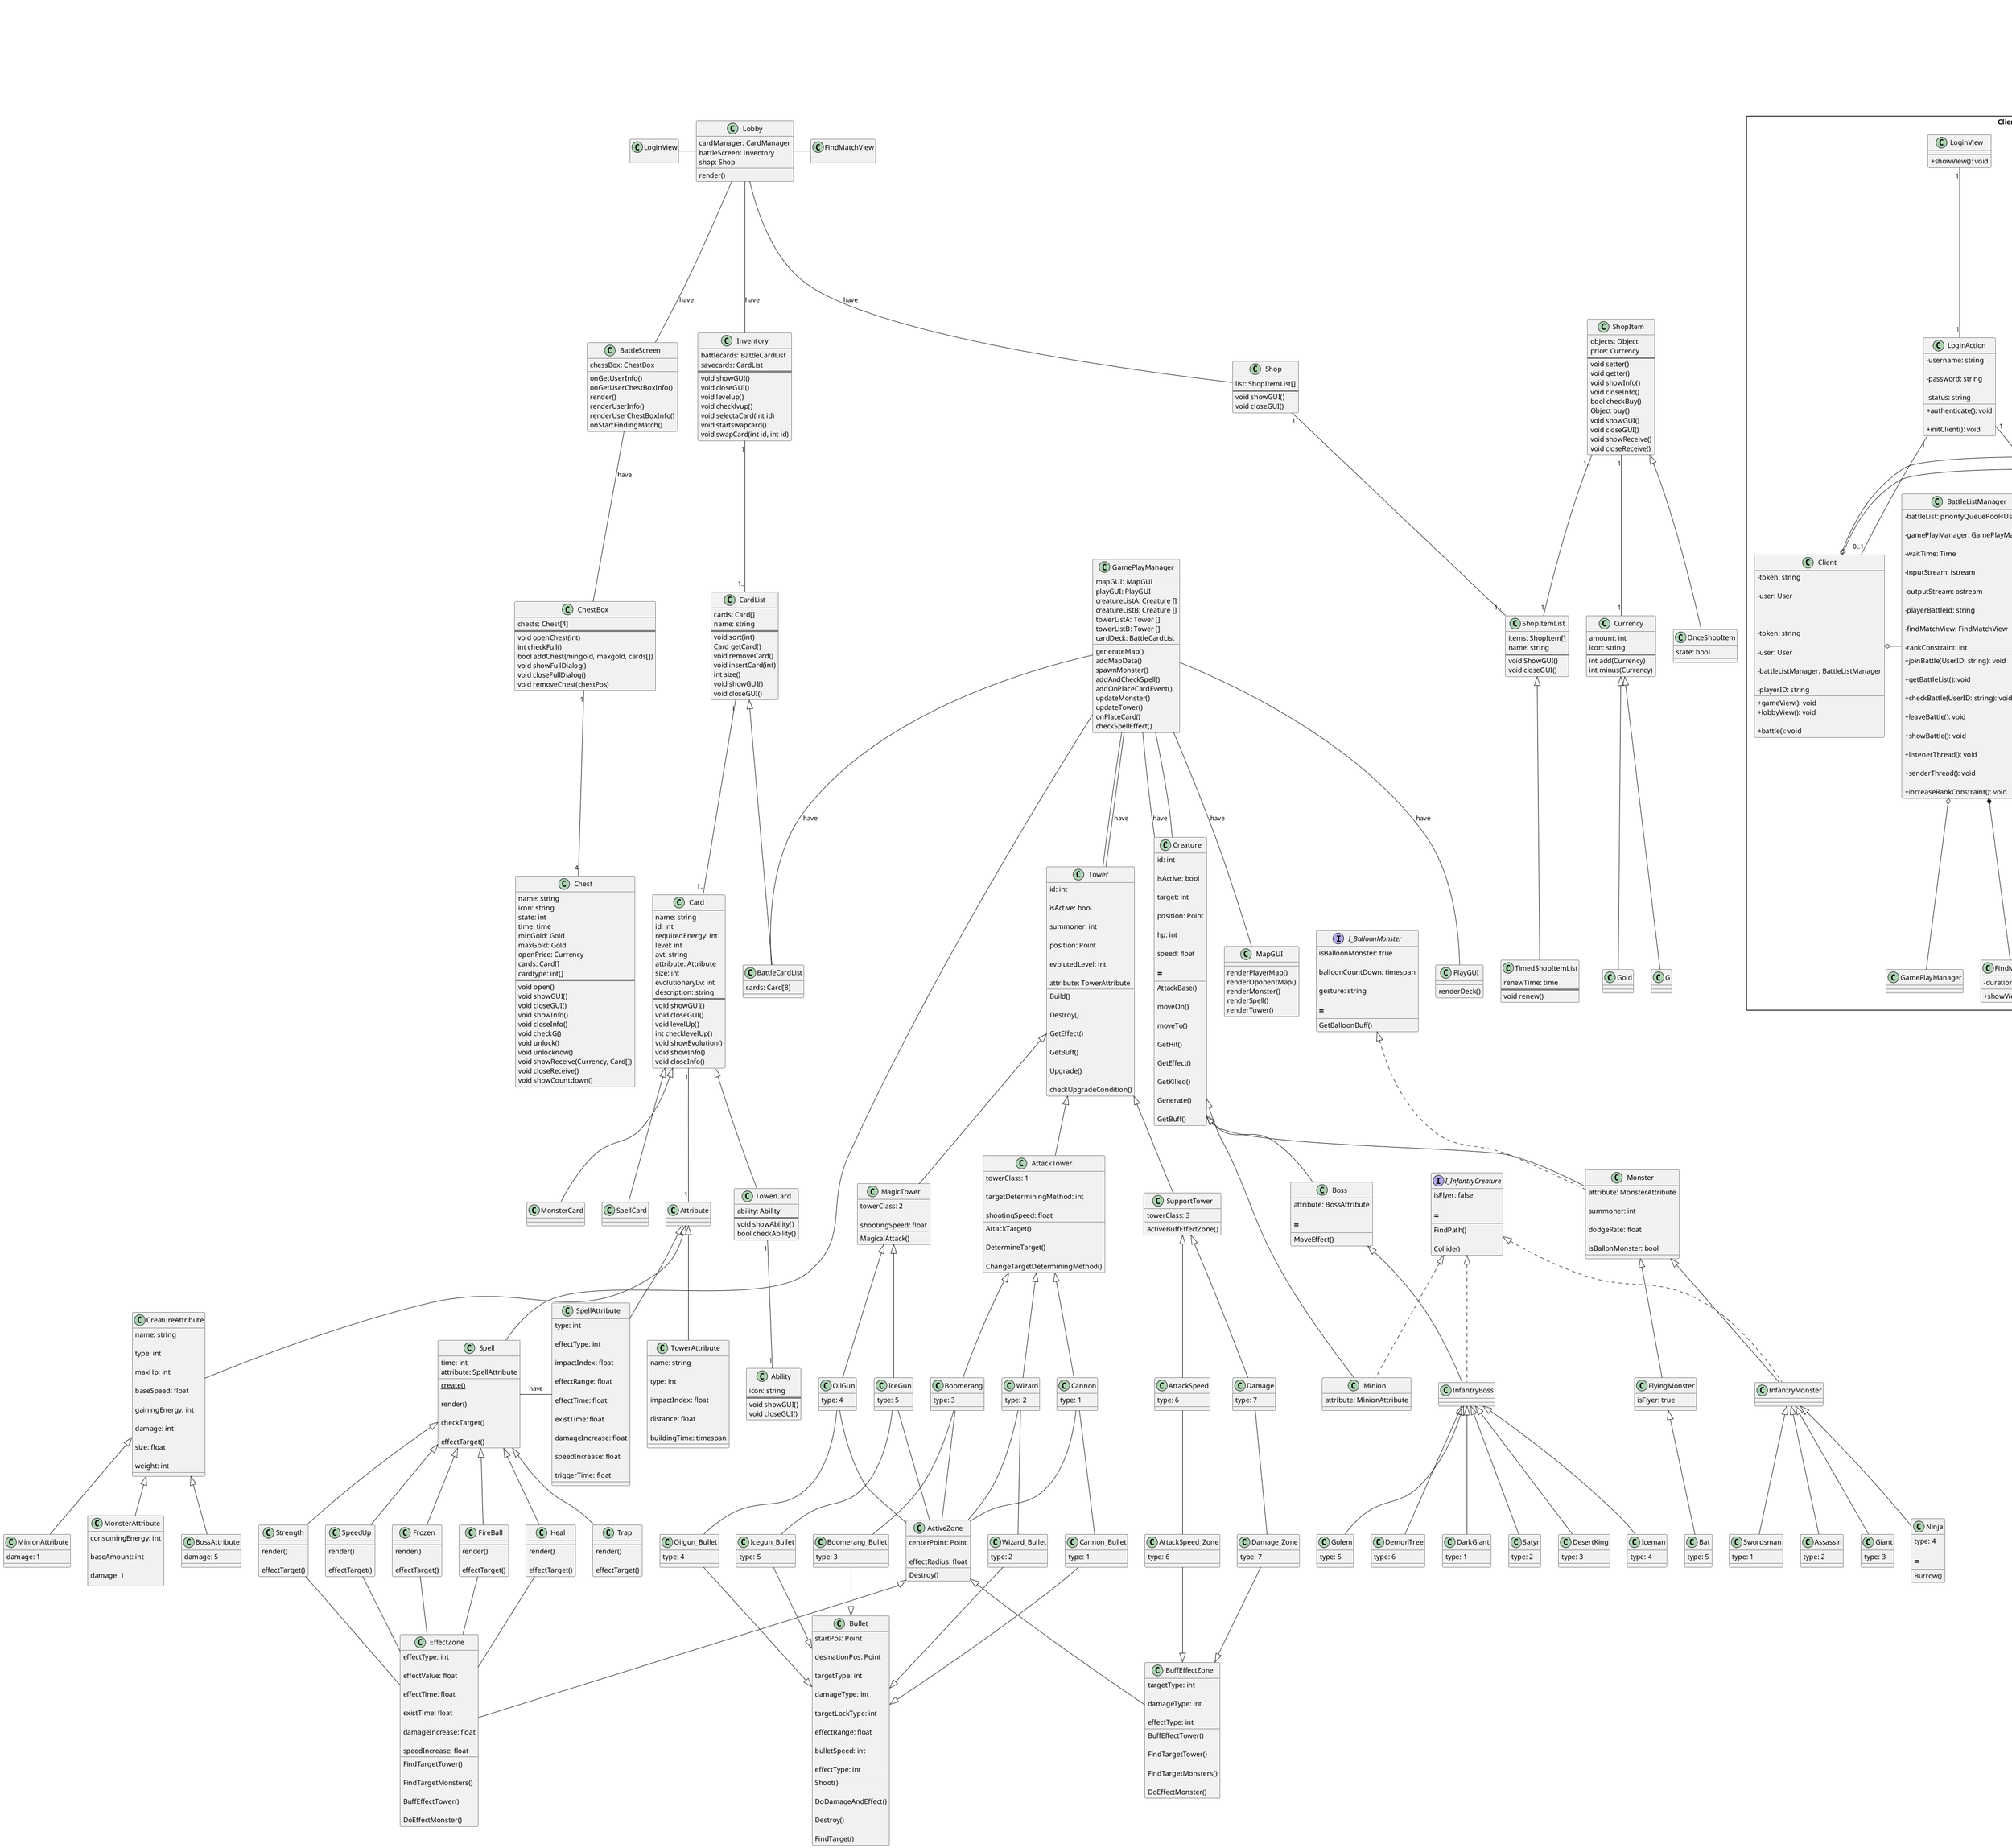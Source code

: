 @startuml 

class MapGUI { 
renderPlayerMap()
renderOponentMap()
renderMonster() 
renderSpell() 
renderTower()
} 

class PlayGUI { 
renderDeck()
}
  

class GamePlayManager { 

mapGUI: MapGUI 
playGUI: PlayGUI
creatureListA: Creature [] 
creatureListB: Creature [] 
towerListA: Tower [] 
towerListB: Tower [] 
cardDeck: BattleCardList
  
generateMap() 
addMapData()
spawnMonster() 
addAndCheckSpell()
addOnPlaceCardEvent()
updateMonster() 
updateTower() 
onPlaceCard() 
checkSpellEffect() 
} 

GamePlayManager -- MapGUI: have 
GamePlayManager -- PlayGUI: have
GamePlayManager -- BattleCardList: have
GamePlayManager -- Tower: have
GamePlayManager -- Creature: have
  

class Lobby { 
cardManager: CardManager 
battleScreen: Inventory 
shop: Shop 
render() 
} 


class BattleScreen { 

chessBox: ChestBox 

onGetUserInfo()
onGetUserChestBoxInfo()
render() 
renderUserInfo()
renderUserChestBoxInfo()
onStartFindingMatch() 
  
} 

  

Lobby--Inventory: have 

Lobby--BattleScreen: have 

Lobby--Shop: have 

BattleScreen--ChestBox: have

Lobby- FindMatchView 

  
class Spell { 

time: int
attribute: SpellAttribute

{static} create() 

render() 

checkTarget() 

effectTarget() 

} 

  

class FireBall { 

render() 

effectTarget() 

} 

  

class Heal { 

render() 

effectTarget() 

} 

  

class Strength { 

render() 

effectTarget() 

} 

  

class SpeedUp { 

render() 

effectTarget() 

} 

  

class Frozen { 

render() 

effectTarget() 

} 

  

class Trap { 

render() 

effectTarget() 

} 

class EffectZone { 

effectType: int

effectValue: float  

effectTime: float  

existTime: float  

damageIncrease: float  

speedIncrease: float

FindTargetTower() 

FindTargetMonsters() 

BuffEffectTower() 

DoEffectMonster() 

} 

Spell<|--Heal 

Spell<|--SpeedUp 

Spell<|--Frozen 

Spell<|--Trap 

Spell<|--Strength 

Spell<|--FireBall 

Heal -- EffectZone
SpeedUp -- EffectZone
Frozen -- EffectZone
Strength -- EffectZone
FireBall -- EffectZone

Spell - SpellAttribute: have 

LoginView - Lobby 
 
GamePlayManager--Creature 

GamePlayManager--Tower 

GamePlayManager--Spell 

 

 

class PlayerInfo{
    id: int
    name: string
    Ava: img
    credit: int
    gold: Gold
    g: G
    ==
    void getter()
    void setter()
}

  

class Attribute{ 

} 

  

class TowerAttribute{ 

    name: string 

    type: int 

    impactIndex: float 

    distance: float 

    buildingTime: timespan 

} 

  

  

class SpellAttribute { 

    type: int 

    effectType: int

    impactIndex: float  

    effectRange: float 

    effectTime: float  

    existTime: float  

    damageIncrease: float  

    speedIncrease: float  

    triggerTime: float  

} 

class CreatureAttribute{ 
    name: string 

    type: int    

    maxHp: int  

    baseSpeed: float  

    gainingEnergy: int  

    damage: int 

    size: float 

    weight: int 

} 

class MonsterAttribute{ 

    consumingEnergy: int  

    baseAmount: int 

    damage: 1 

} 

  

class BossAttribute {  

    damage: 5  

} 

class MinionAttribute {  

    damage: 1  

} 
  

class Card{
    name: string
    id: int
    requiredEnergy: int
    level: int
    avt: string
    attribute: Attribute
    size: int
    evolutionaryLv: int
    description: string
    ==
    void showGUI()
    void closeGUI()
    void levelUp()
    int checklevelUp()
    void showEvolution()
    void showInfo()
    void closeInfo()
}

  

class TowerCard{
    ability: Ability
    ==
    void showAbility()
    bool checkAbility()
}

  

class MonsterCard{

}

class SpellCard{

}

  

class Ability{
    icon: string
    ==
    void showGUI()
    void closeGUI()
}

class CardList{
    cards: Card[]
    name: string
    ==
    void sort(int)
    Card getCard()
    void removeCard()
    void insertCard(int)
    int size()
    void showGUI()
    void closeGUI()
}

  

class BattleCardList{
    cards: Card[8]
}

  

class Inventory{
    battlecards: BattleCardList
    savecards: CardList
    ==
    void showGUI()
    void closeGUI()
    void levelup()
    void checklvup()
    void selectaCard(int id)
    void startswapcard()
    void swapCard(int id, int id)
} 

  

Attribute <|-- TowerAttribute 

Attribute  <|--  SpellAttribute 

Attribute  <|-- CreatureAttribute 

CreatureAttribute <|-- MonsterAttribute 

CreatureAttribute <|-- MinionAttribute 

CreatureAttribute <|--  BossAttribute 
  

Card "1" -- "1" Attribute
Card <|-- SpellCard 
Card <|-- MonsterCard
Card <|-- TowerCard

CardList <|-- BattleCardList

CardList "1" -- "1.." Card
Inventory "1" -- "1.." CardList

TowerCard "1" -- "1" Ability

  

  

  

class Chest{
    name: string
    icon: string
    state: int
    time: time
    minGold: Gold
    maxGold: Gold
    openPrice: Currency
    cards: Card[]
    cardtype: int[]
    ==
    void open()
    void showGUI()
    void closeGUI()
    void showInfo()
    void closeInfo()
    void checkG()
    void unlock()
    void unlocknow()
    void showReceive(Currency, Card[])
    void closeReceive()
    void showCountdown()
}

  

class ChestBox{
    chests: Chest[4]
    ==
    void openChest(int)
    int checkFull()
    bool addChest(mingold, maxgold, cards[])
    void showFullDialog()
    void closeFullDialog()
    void removeChest(chestPos)
}

  

ChestBox "1" -- "4" Chest

  

class Currency{
    amount: int
    icon: string
    ==
    int add(Currency)
    int minus(Currency)
}

class Gold{}

class G{}

class ShopItem{
    objects: Object
    price: Currency
    ==
    void setter()
    void getter()
    void showInfo()
    void closeInfo()
    bool checkBuy()
    Object buy()
    void showGUI()
    void closeGUI() 
    void showReceive()
    void closeReceive()
}

  

class OnceShopItem{
    state: bool
}


class ShopItemList{
    items: ShopItem[]
    name: string
    ==
    void ShowGUI()
    void closeGUI()
}

class TimedShopItemList{
    renewTime: time
    ==
    void renew()
}

class Shop{
    list: ShopItemList[]
    ==
    void showGUI()
    void closeGUI()
}

  

Currency <|-- Gold
Currency <|-- G

ShopItem <|-- OnceShopItem

ShopItem "1" -- "1" Currency

ShopItemList <|-- TimedShopItemList

ShopItem "1.." -- "1" ShopItemList

Shop "1" -- "1.." ShopItemList


  

  

  

  

class Login{
    id: string
    ==
    void callLogin()
}

 

class Creature{ 

id: int 

isActive: bool 

target: int 

position: Point 

hp: int 

speed: float 

== 

AttackBase() 

moveOn() 

moveTo() 

GetHit() 

GetEffect() 

GetKilled() 

Generate() 

GetBuff() 

} 

  

  

class Monster{ 

attribute: MonsterAttribute

summoner: int 

dodgeRate: float 

isBallonMonster: bool 

} 

  

interface I_BalloonMonster{ 

isBalloonMonster: true 

balloonCountDown: timespan 

gesture: string 

== 

GetBalloonBuff() 

} 

  

interface I_InfantryCreature{ 

isFlyer: false 

== 

FindPath() 

Collide() 

} 

  

class InfantryMonster{ 

} 

  

class FlyingMonster{ 

isFlyer: true 

} 

  

class Swordsman{ 

type: 1 

} 

class Assassin{ 

type: 2 

} 

class Giant{ 

type: 3 

} 

class Ninja{ 

type: 4 

== 

Burrow() 

} 

class Bat{ 

type: 5 

} 

  

  

class Minion{ 

attribute: MinionAttribute

} 

  

class Boss{ 

attribute: BossAttribute

== 

MoveEffect() 

} 

  

class InfantryBoss{ 

} 

  

class DarkGiant{ 

type: 1 

} 

class Satyr{ 

type: 2 

} 

class DesertKing{ 

type: 3 

} 

class Iceman{ 

type: 4 

} 

class Golem{ 

type: 5 

} 

class DemonTree{ 

type: 6 

} 

  

Creature <|-- Monster 

Creature <|-- Minion 

Creature <|--  Boss 

  

Monster <|-- InfantryMonster 

Monster <|-- FlyingMonster 

  

InfantryMonster <|-- Swordsman 

InfantryMonster <|-- Assassin 

InfantryMonster <|--  Giant 

InfantryMonster <|--  Ninja 

  

FlyingMonster <|-- Bat 

  

Boss <|-- InfantryBoss 

  

InfantryBoss  <|-- DarkGiant 

InfantryBoss  <|-- Satyr 

InfantryBoss  <|-- DesertKing 

InfantryBoss  <|-- Iceman 

InfantryBoss  <|-- Golem 

InfantryBoss  <|-- DemonTree 

  

I_BalloonMonster <|.. Monster 

  

I_InfantryCreature <|.. InfantryMonster 

I_InfantryCreature <|.. InfantryBoss 

I_InfantryCreature <|.. Minion 

 

 

class Tower { 

id: int 

isActive: bool 

summoner: int 

position: Point 

evolutedLevel: int 

attribute: TowerAttribute

Build() 

Destroy() 

GetEffect() 

GetBuff() 

Upgrade() 

checkUpgradeCondition()

} 

  

class AttackTower { 

towerClass: 1 

targetDeterminingMethod: int 

shootingSpeed: float 

AttackTarget() 

DetermineTarget() 

ChangeTargetDeterminingMethod() 

} 

  

class MagicTower { 

towerClass: 2 

shootingSpeed: float 

MagicalAttack() 

} 

  

class SupportTower { 

towerClass: 3 

ActiveBuffEffectZone() 

} 

  

class Cannon { 

type: 1 

} 

  

class Wizard { 

type: 2 

} 

  

class Boomerang { 

type: 3 

} 

  

class OilGun { 

type: 4 

} 

  

class IceGun { 

type: 5 

} 

  

class AttackSpeed { 

type: 6 

} 

  

class Damage { 

type: 7 

} 

  

class Cannon_Bullet { 

type: 1 

} 

  

class Wizard_Bullet { 

type: 2 

} 

  

class Boomerang_Bullet { 

type: 3 

} 

  

class Oilgun_Bullet { 

type: 4 

} 

  

class Icegun_Bullet { 

type: 5 

} 

  

class AttackSpeed_Zone { 

type: 6 

} 

  

class Damage_Zone { 

type: 7 

} 

  

class Bullet { 

startPos: Point 

desinationPos: Point 

targetType: int 

damageType: int 

targetLockType: int 

effectRange: float 

bulletSpeed: int 

effectType: int 

Shoot() 

DoDamageAndEffect() 

Destroy() 

FindTarget() 

} 

  

class BuffEffectZone { 

targetType: int 

damageType: int 

effectType: int 

BuffEffectTower() 

FindTargetTower() 

FindTargetMonsters() 

DoEffectMonster() 

} 

  

class ActiveZone { 

centerPoint: Point 

effectRadius: float 

Destroy() 

} 

  

Tower <|-- AttackTower 

Tower <|-- MagicTower 

Tower <|-- SupportTower 

AttackTower <|-- Cannon 

AttackTower <|-- Wizard 

AttackTower <|-- Boomerang 

MagicTower <|-- OilGun 

MagicTower <|-- IceGun 

SupportTower <|-- AttackSpeed 

SupportTower <|-- Damage 

Cannon -- Cannon_Bullet 

Wizard -- Wizard_Bullet 

Boomerang -- Boomerang_Bullet 

OilGun -- Oilgun_Bullet 

IceGun -- Icegun_Bullet 

AttackSpeed -- AttackSpeed_Zone 

Damage -- Damage_Zone 

  

Cannon_Bullet --|> Bullet 

Wizard_Bullet --|> Bullet 

Boomerang_Bullet --|> Bullet 

Oilgun_Bullet --|> Bullet 

Icegun_Bullet --|> Bullet 

AttackSpeed_Zone --|> BuffEffectZone 

Damage_Zone --|> BuffEffectZone 

  

ActiveZone <|-- BuffEffectZone 
ActiveZone <|-- EffectZone 

  

Cannon -- ActiveZone 

Wizard -- ActiveZone 

Boomerang -- ActiveZone 

OilGun -- ActiveZone 

IceGun – ActiveZone 

 

 

 

skinparam packageStyle rectangle 

skinparam classAttributeIconSize 0 

  

package Client { 

class LoginView { 

+showView(): void 

} 

  

class LoginAction { 

-username: string 

-password: string 

-status: string 

+authenticate(): void 

+initClient(): void 

} 

  

LoginView "1" -- "1" LoginAction 

  

class Client { 

-token: string 

-user: User 

+gameView(): void 

} 

  

class ServerMessageManager { 

-connectionStatus: int 

-packageStatus: int 

-socket: Socket 

+receiveMessage(): void 

+sendMessage(): void 

} 

  

class User { 

-avatar: Image 

-name: string 

-level: int 

-rank: int 

-currencys: array<Currency> 

} 

  

Client o- User 

LoginAction "1" -- "0..1" Client 

LoginAction "1" - "1" ServerMessageManager 

} 

  

package Server { 

class Server { 

-authenticatorThread: Thread 

+initAuthenticator(): void 

} 

  

class AccountManager { 

+authenticateUser(): string 

} 

  

class ClientMessageManager { 

-userConnections: array<UserConnection> 

+receiveMessage(): string 

+sendMessage(): void 

} 

  

class UserConnection { 

-socket: Socket 

-status: int 

+initTCPConnection(): void 

} 

  

Server o- ClientMessageManager 

Server o-- AccountManager 

ClientMessageManager "1" -- "0..*" UserConnection 

} 

 

 

skinparam packageStyle rectangle 

skinparam classAttributeIconSize 0 

  

package Client { 

  

class Client { 

-token: string 

-user: User 

-battleListManager: BattleListManager 

-playerID: string 

+lobbyView(): void 

+battle(): void 

} 

  

class ServerMessageManager { 

-connectionStatus: int 

-packageStatus: int 

-socket: Socket 

+receiveMessage(): void 

+sendMessage(): void 

} 

  

class BattleListManager { 

-battleList: priorityQueuePool<UserID> 

-gamePlayManager: GamePlayManager 

-waitTime: Time 

-inputStream: istream 

-outputStream: ostream 

-playerBattleId: string 

-findMatchView: FindMatchView 

-rankConstraint: int 

+joinBattle(UserID: string): void 

+getBattleList(): void 

+checkBattle(UserID: string): void 

+leaveBattle(): void 

+showBattle(): void 

+listenerThread(): void 

+senderThread(): void 

+increaseRankConstraint(): void 

} 

  

class GamePlayManager {} 

  

class FindMatchView { 

-duration: Time 

+showView(): void 

} 

  

class User { 

-avatar: Image 

-name: string 

-level: int 

-rank: int 

-currencys: array<Currency> 

} 

  

Client o-- User 

BattleListManager o-- GamePlayManager 

BattleListManager *-- FindMatchView 

BattleListManager "1" - "1" ServerMessageManager 

Client o- BattleListManager 

} 

  

package Server { 

class Server { 

-channelThread: Thread 

-battleQueue: BattleQueueManager 

-battleManager: BattleManager 

+createNewChannel(userID1: string, userID2: string): void 

+getBattleQueue(): void 

} 

  

class AccountManager { 

+getUserRank(PlayerID: string): int 

} 

  

class BattleQueueManager { 

-battleList: Tree<UserID> 

+findPlayerRank(numOfPlayer: int, rank: int): int 

} 

  

class ClientMessageManager { 

-userConnections: array<UserConnection> 

+receiveMessage(): string 

+sendMessage(): void 

} 

  

class UserConnection { 

-socket: Socket 

-status: int 

+initTCPConnection(): void 

} 

  

Interface BattleManager { 

+initGamePlay() 

+updateGameState() 

} 

  

class BattlePlayerManager { 

-userID1: string 

-userID2: string 

-state: int 

+initGameplay() 

+updateGameState() 

} 

  

ClientMessageManager -o Server 

ClientMessageManager "1" -- "0..*" UserConnection 

Server o- BattleQueueManager 

BattleQueueManager "1" -- "1" AccountManager 

Server o-- BattlePlayerManager 

BattlePlayerManager --|> BattleManager 

} 

 

skinparam packageStyle rectangle 

skinparam classAttributeIconSize 0 

  

  

package Server { 

class Server { 

-channelThread: Thread 

-battleQueue: BattleQueueManager 

-battleManager: BattleManager 

+createNewChannel(userID1: string, userID2: string): void 

+getBattleQueue(): void 

} 

  

class AccountManager { 

+getUserRank(PlayerID: string): int 

} 

  

class BattleQueueManager { 

-battleList: Tree<UserID> 

+findPlayerRank(numOfPlayer: int, rank: int): int 

} 

  

Interface BattleManager { 

+initGamePlay() 

+updateGameState() 

} 

  

class BattleBotManager { 

-userID1: string 

-bot: Bot 

-state: int 

+initGameplay() 

+updateGameState() 

} 

  

class Bot { 

-botState: int 

+initTower(): void 

+initMonster(): void 

+initSpell(): void 

+findOptimalPath(): void 

+action(): Action 

} 

  

Interface Action { 

+Energy: int 

} 

  

class Attack { 

+spell(): void 

+createMonster(): void 

} 

  

class Defense { 

+buildTower(): void 

} 

  

Attack <|-- Action 

Defense <|-- Action 

Action "1..*" - "1" Bot 

Server o- BattleQueueManager 

BattleQueueManager "1" -- "1" AccountManager 

Server o-- BattleBotManager 

BattleBotManager --|> BattleManager 

Bot -o BattleBotManager 

} 

@enduml 
